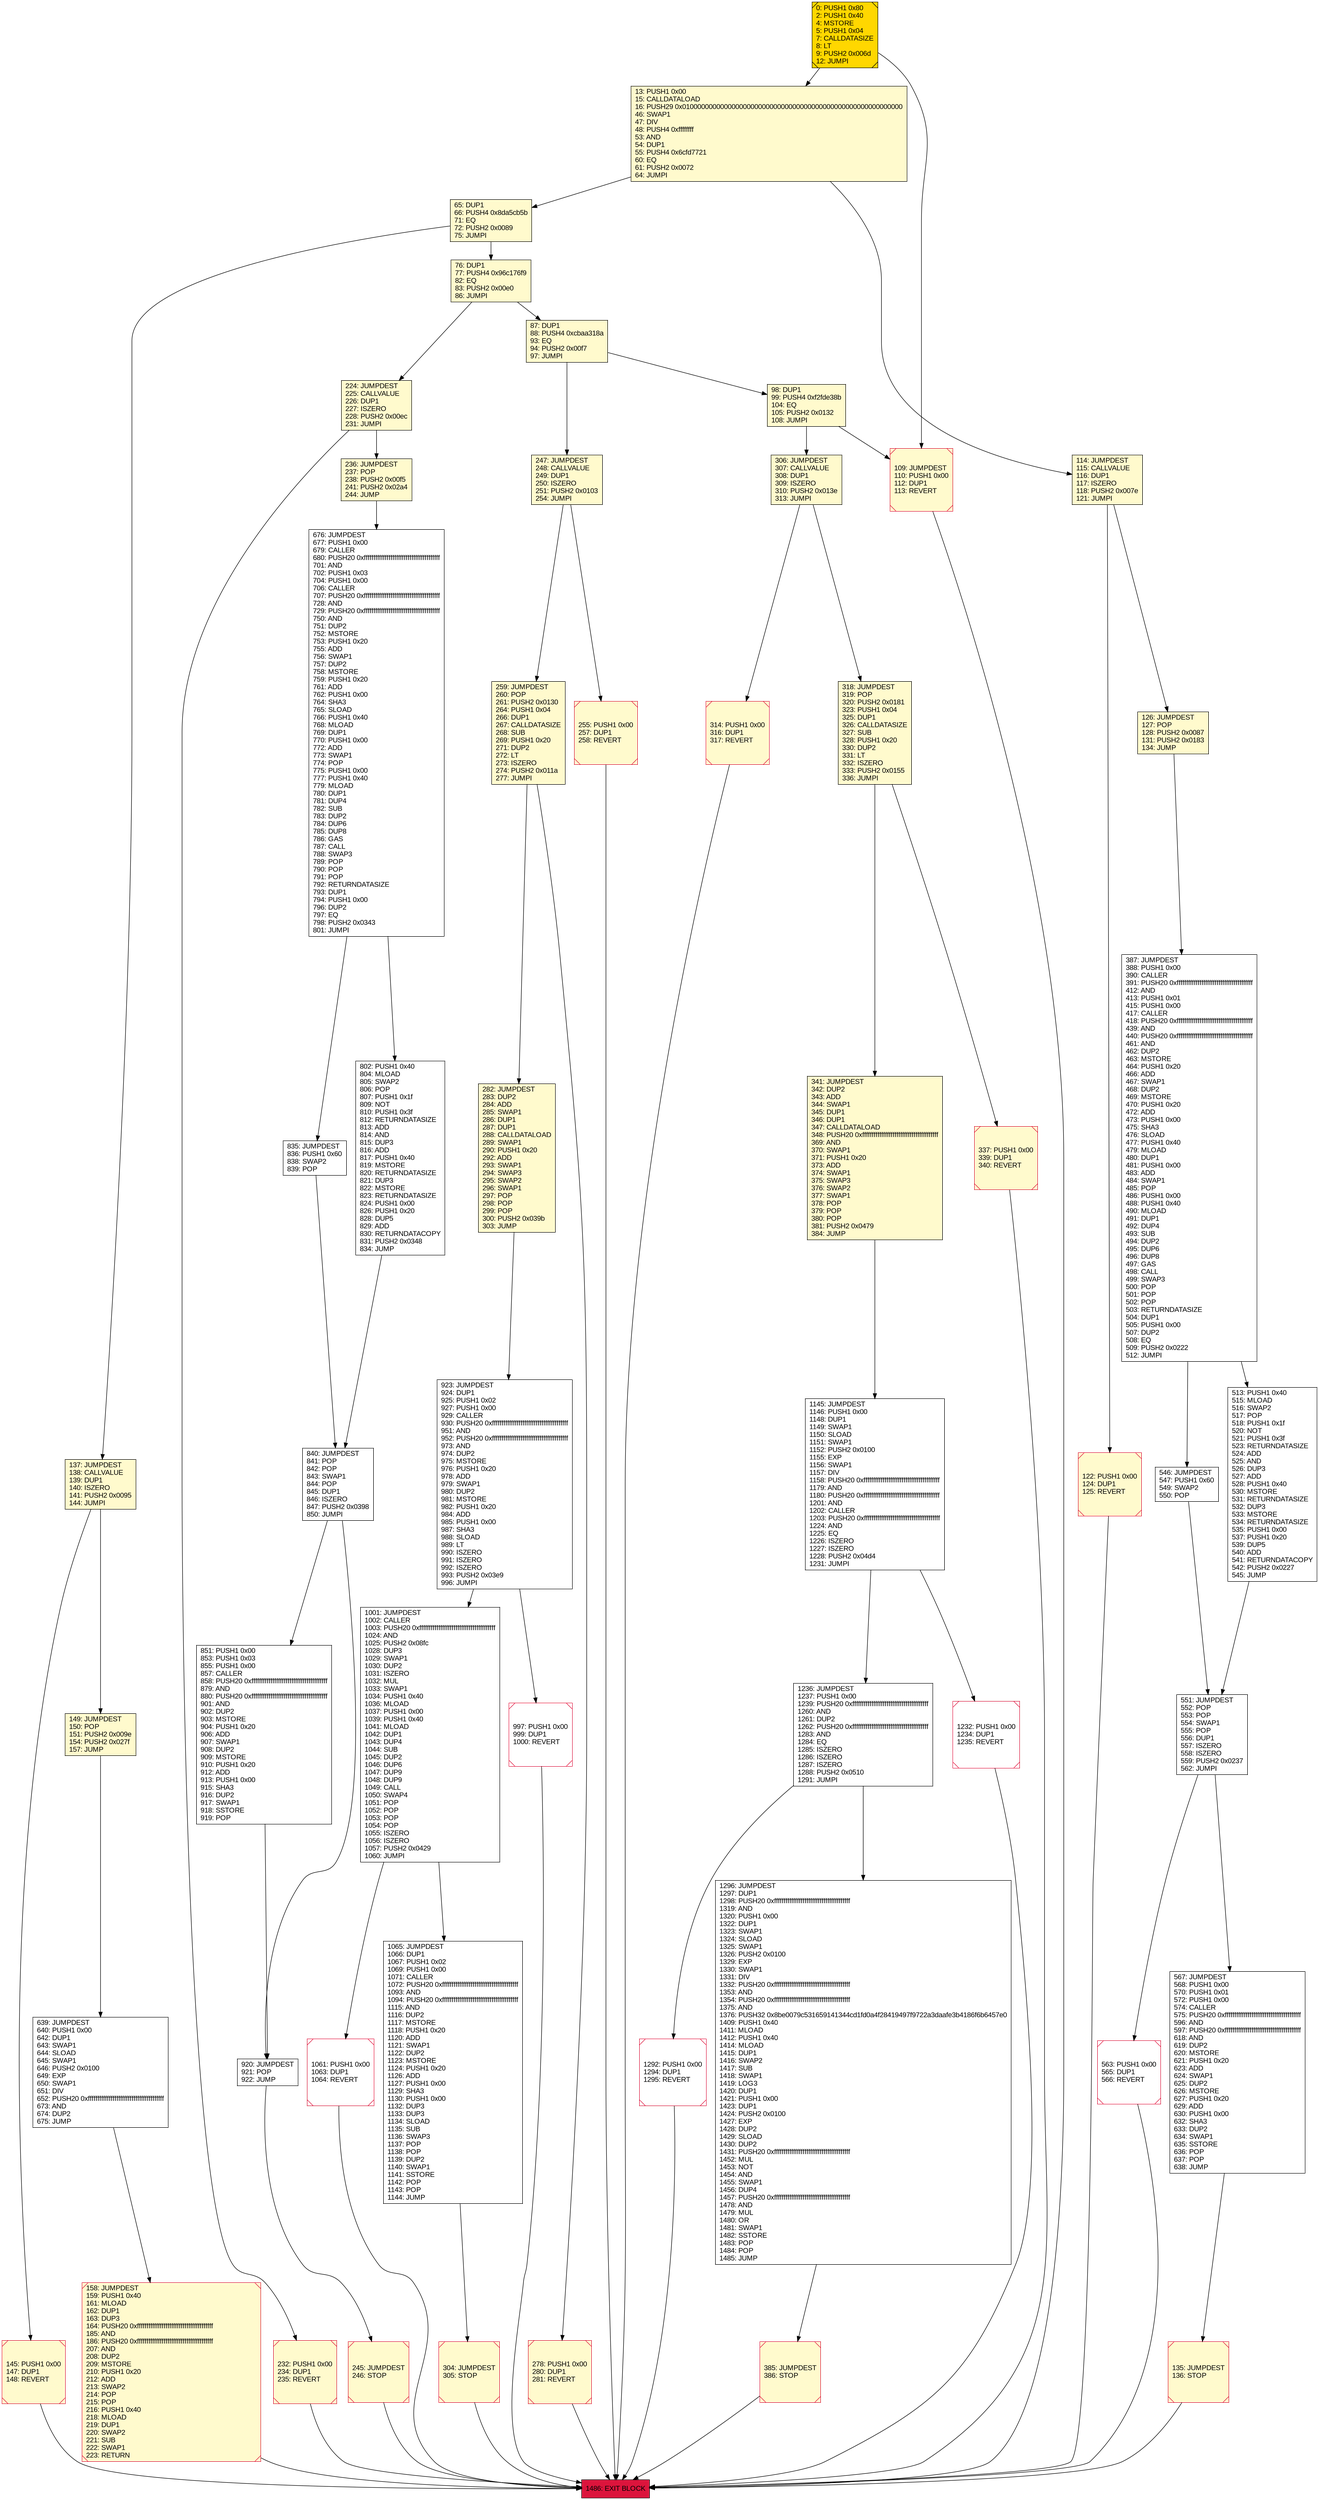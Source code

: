 digraph G {
bgcolor=transparent rankdir=UD;
node [shape=box style=filled color=black fillcolor=white fontname=arial fontcolor=black];
1061 [label="1061: PUSH1 0x00\l1063: DUP1\l1064: REVERT\l" shape=Msquare color=crimson ];
1065 [label="1065: JUMPDEST\l1066: DUP1\l1067: PUSH1 0x02\l1069: PUSH1 0x00\l1071: CALLER\l1072: PUSH20 0xffffffffffffffffffffffffffffffffffffffff\l1093: AND\l1094: PUSH20 0xffffffffffffffffffffffffffffffffffffffff\l1115: AND\l1116: DUP2\l1117: MSTORE\l1118: PUSH1 0x20\l1120: ADD\l1121: SWAP1\l1122: DUP2\l1123: MSTORE\l1124: PUSH1 0x20\l1126: ADD\l1127: PUSH1 0x00\l1129: SHA3\l1130: PUSH1 0x00\l1132: DUP3\l1133: DUP3\l1134: SLOAD\l1135: SUB\l1136: SWAP3\l1137: POP\l1138: POP\l1139: DUP2\l1140: SWAP1\l1141: SSTORE\l1142: POP\l1143: POP\l1144: JUMP\l" ];
563 [label="563: PUSH1 0x00\l565: DUP1\l566: REVERT\l" shape=Msquare color=crimson ];
135 [label="135: JUMPDEST\l136: STOP\l" fillcolor=lemonchiffon shape=Msquare color=crimson ];
851 [label="851: PUSH1 0x00\l853: PUSH1 0x03\l855: PUSH1 0x00\l857: CALLER\l858: PUSH20 0xffffffffffffffffffffffffffffffffffffffff\l879: AND\l880: PUSH20 0xffffffffffffffffffffffffffffffffffffffff\l901: AND\l902: DUP2\l903: MSTORE\l904: PUSH1 0x20\l906: ADD\l907: SWAP1\l908: DUP2\l909: MSTORE\l910: PUSH1 0x20\l912: ADD\l913: PUSH1 0x00\l915: SHA3\l916: DUP2\l917: SWAP1\l918: SSTORE\l919: POP\l" ];
385 [label="385: JUMPDEST\l386: STOP\l" fillcolor=lemonchiffon shape=Msquare color=crimson ];
282 [label="282: JUMPDEST\l283: DUP2\l284: ADD\l285: SWAP1\l286: DUP1\l287: DUP1\l288: CALLDATALOAD\l289: SWAP1\l290: PUSH1 0x20\l292: ADD\l293: SWAP1\l294: SWAP3\l295: SWAP2\l296: SWAP1\l297: POP\l298: POP\l299: POP\l300: PUSH2 0x039b\l303: JUMP\l" fillcolor=lemonchiffon ];
1236 [label="1236: JUMPDEST\l1237: PUSH1 0x00\l1239: PUSH20 0xffffffffffffffffffffffffffffffffffffffff\l1260: AND\l1261: DUP2\l1262: PUSH20 0xffffffffffffffffffffffffffffffffffffffff\l1283: AND\l1284: EQ\l1285: ISZERO\l1286: ISZERO\l1287: ISZERO\l1288: PUSH2 0x0510\l1291: JUMPI\l" ];
387 [label="387: JUMPDEST\l388: PUSH1 0x00\l390: CALLER\l391: PUSH20 0xffffffffffffffffffffffffffffffffffffffff\l412: AND\l413: PUSH1 0x01\l415: PUSH1 0x00\l417: CALLER\l418: PUSH20 0xffffffffffffffffffffffffffffffffffffffff\l439: AND\l440: PUSH20 0xffffffffffffffffffffffffffffffffffffffff\l461: AND\l462: DUP2\l463: MSTORE\l464: PUSH1 0x20\l466: ADD\l467: SWAP1\l468: DUP2\l469: MSTORE\l470: PUSH1 0x20\l472: ADD\l473: PUSH1 0x00\l475: SHA3\l476: SLOAD\l477: PUSH1 0x40\l479: MLOAD\l480: DUP1\l481: PUSH1 0x00\l483: ADD\l484: SWAP1\l485: POP\l486: PUSH1 0x00\l488: PUSH1 0x40\l490: MLOAD\l491: DUP1\l492: DUP4\l493: SUB\l494: DUP2\l495: DUP6\l496: DUP8\l497: GAS\l498: CALL\l499: SWAP3\l500: POP\l501: POP\l502: POP\l503: RETURNDATASIZE\l504: DUP1\l505: PUSH1 0x00\l507: DUP2\l508: EQ\l509: PUSH2 0x0222\l512: JUMPI\l" ];
314 [label="314: PUSH1 0x00\l316: DUP1\l317: REVERT\l" fillcolor=lemonchiffon shape=Msquare color=crimson ];
546 [label="546: JUMPDEST\l547: PUSH1 0x60\l549: SWAP2\l550: POP\l" ];
304 [label="304: JUMPDEST\l305: STOP\l" fillcolor=lemonchiffon shape=Msquare color=crimson ];
65 [label="65: DUP1\l66: PUSH4 0x8da5cb5b\l71: EQ\l72: PUSH2 0x0089\l75: JUMPI\l" fillcolor=lemonchiffon ];
247 [label="247: JUMPDEST\l248: CALLVALUE\l249: DUP1\l250: ISZERO\l251: PUSH2 0x0103\l254: JUMPI\l" fillcolor=lemonchiffon ];
840 [label="840: JUMPDEST\l841: POP\l842: POP\l843: SWAP1\l844: POP\l845: DUP1\l846: ISZERO\l847: PUSH2 0x0398\l850: JUMPI\l" ];
1292 [label="1292: PUSH1 0x00\l1294: DUP1\l1295: REVERT\l" shape=Msquare color=crimson ];
145 [label="145: PUSH1 0x00\l147: DUP1\l148: REVERT\l" fillcolor=lemonchiffon shape=Msquare color=crimson ];
1145 [label="1145: JUMPDEST\l1146: PUSH1 0x00\l1148: DUP1\l1149: SWAP1\l1150: SLOAD\l1151: SWAP1\l1152: PUSH2 0x0100\l1155: EXP\l1156: SWAP1\l1157: DIV\l1158: PUSH20 0xffffffffffffffffffffffffffffffffffffffff\l1179: AND\l1180: PUSH20 0xffffffffffffffffffffffffffffffffffffffff\l1201: AND\l1202: CALLER\l1203: PUSH20 0xffffffffffffffffffffffffffffffffffffffff\l1224: AND\l1225: EQ\l1226: ISZERO\l1227: ISZERO\l1228: PUSH2 0x04d4\l1231: JUMPI\l" ];
306 [label="306: JUMPDEST\l307: CALLVALUE\l308: DUP1\l309: ISZERO\l310: PUSH2 0x013e\l313: JUMPI\l" fillcolor=lemonchiffon ];
318 [label="318: JUMPDEST\l319: POP\l320: PUSH2 0x0181\l323: PUSH1 0x04\l325: DUP1\l326: CALLDATASIZE\l327: SUB\l328: PUSH1 0x20\l330: DUP2\l331: LT\l332: ISZERO\l333: PUSH2 0x0155\l336: JUMPI\l" fillcolor=lemonchiffon ];
98 [label="98: DUP1\l99: PUSH4 0xf2fde38b\l104: EQ\l105: PUSH2 0x0132\l108: JUMPI\l" fillcolor=lemonchiffon ];
278 [label="278: PUSH1 0x00\l280: DUP1\l281: REVERT\l" fillcolor=lemonchiffon shape=Msquare color=crimson ];
1001 [label="1001: JUMPDEST\l1002: CALLER\l1003: PUSH20 0xffffffffffffffffffffffffffffffffffffffff\l1024: AND\l1025: PUSH2 0x08fc\l1028: DUP3\l1029: SWAP1\l1030: DUP2\l1031: ISZERO\l1032: MUL\l1033: SWAP1\l1034: PUSH1 0x40\l1036: MLOAD\l1037: PUSH1 0x00\l1039: PUSH1 0x40\l1041: MLOAD\l1042: DUP1\l1043: DUP4\l1044: SUB\l1045: DUP2\l1046: DUP6\l1047: DUP9\l1048: DUP9\l1049: CALL\l1050: SWAP4\l1051: POP\l1052: POP\l1053: POP\l1054: POP\l1055: ISZERO\l1056: ISZERO\l1057: PUSH2 0x0429\l1060: JUMPI\l" ];
920 [label="920: JUMPDEST\l921: POP\l922: JUMP\l" ];
835 [label="835: JUMPDEST\l836: PUSH1 0x60\l838: SWAP2\l839: POP\l" ];
149 [label="149: JUMPDEST\l150: POP\l151: PUSH2 0x009e\l154: PUSH2 0x027f\l157: JUMP\l" fillcolor=lemonchiffon ];
997 [label="997: PUSH1 0x00\l999: DUP1\l1000: REVERT\l" shape=Msquare color=crimson ];
639 [label="639: JUMPDEST\l640: PUSH1 0x00\l642: DUP1\l643: SWAP1\l644: SLOAD\l645: SWAP1\l646: PUSH2 0x0100\l649: EXP\l650: SWAP1\l651: DIV\l652: PUSH20 0xffffffffffffffffffffffffffffffffffffffff\l673: AND\l674: DUP2\l675: JUMP\l" ];
232 [label="232: PUSH1 0x00\l234: DUP1\l235: REVERT\l" fillcolor=lemonchiffon shape=Msquare color=crimson ];
259 [label="259: JUMPDEST\l260: POP\l261: PUSH2 0x0130\l264: PUSH1 0x04\l266: DUP1\l267: CALLDATASIZE\l268: SUB\l269: PUSH1 0x20\l271: DUP2\l272: LT\l273: ISZERO\l274: PUSH2 0x011a\l277: JUMPI\l" fillcolor=lemonchiffon ];
158 [label="158: JUMPDEST\l159: PUSH1 0x40\l161: MLOAD\l162: DUP1\l163: DUP3\l164: PUSH20 0xffffffffffffffffffffffffffffffffffffffff\l185: AND\l186: PUSH20 0xffffffffffffffffffffffffffffffffffffffff\l207: AND\l208: DUP2\l209: MSTORE\l210: PUSH1 0x20\l212: ADD\l213: SWAP2\l214: POP\l215: POP\l216: PUSH1 0x40\l218: MLOAD\l219: DUP1\l220: SWAP2\l221: SUB\l222: SWAP1\l223: RETURN\l" fillcolor=lemonchiffon shape=Msquare color=crimson ];
1486 [label="1486: EXIT BLOCK\l" fillcolor=crimson ];
13 [label="13: PUSH1 0x00\l15: CALLDATALOAD\l16: PUSH29 0x0100000000000000000000000000000000000000000000000000000000\l46: SWAP1\l47: DIV\l48: PUSH4 0xffffffff\l53: AND\l54: DUP1\l55: PUSH4 0x6cfd7721\l60: EQ\l61: PUSH2 0x0072\l64: JUMPI\l" fillcolor=lemonchiffon ];
567 [label="567: JUMPDEST\l568: PUSH1 0x00\l570: PUSH1 0x01\l572: PUSH1 0x00\l574: CALLER\l575: PUSH20 0xffffffffffffffffffffffffffffffffffffffff\l596: AND\l597: PUSH20 0xffffffffffffffffffffffffffffffffffffffff\l618: AND\l619: DUP2\l620: MSTORE\l621: PUSH1 0x20\l623: ADD\l624: SWAP1\l625: DUP2\l626: MSTORE\l627: PUSH1 0x20\l629: ADD\l630: PUSH1 0x00\l632: SHA3\l633: DUP2\l634: SWAP1\l635: SSTORE\l636: POP\l637: POP\l638: JUMP\l" ];
341 [label="341: JUMPDEST\l342: DUP2\l343: ADD\l344: SWAP1\l345: DUP1\l346: DUP1\l347: CALLDATALOAD\l348: PUSH20 0xffffffffffffffffffffffffffffffffffffffff\l369: AND\l370: SWAP1\l371: PUSH1 0x20\l373: ADD\l374: SWAP1\l375: SWAP3\l376: SWAP2\l377: SWAP1\l378: POP\l379: POP\l380: POP\l381: PUSH2 0x0479\l384: JUMP\l" fillcolor=lemonchiffon ];
551 [label="551: JUMPDEST\l552: POP\l553: POP\l554: SWAP1\l555: POP\l556: DUP1\l557: ISZERO\l558: ISZERO\l559: PUSH2 0x0237\l562: JUMPI\l" ];
923 [label="923: JUMPDEST\l924: DUP1\l925: PUSH1 0x02\l927: PUSH1 0x00\l929: CALLER\l930: PUSH20 0xffffffffffffffffffffffffffffffffffffffff\l951: AND\l952: PUSH20 0xffffffffffffffffffffffffffffffffffffffff\l973: AND\l974: DUP2\l975: MSTORE\l976: PUSH1 0x20\l978: ADD\l979: SWAP1\l980: DUP2\l981: MSTORE\l982: PUSH1 0x20\l984: ADD\l985: PUSH1 0x00\l987: SHA3\l988: SLOAD\l989: LT\l990: ISZERO\l991: ISZERO\l992: ISZERO\l993: PUSH2 0x03e9\l996: JUMPI\l" ];
122 [label="122: PUSH1 0x00\l124: DUP1\l125: REVERT\l" fillcolor=lemonchiffon shape=Msquare color=crimson ];
236 [label="236: JUMPDEST\l237: POP\l238: PUSH2 0x00f5\l241: PUSH2 0x02a4\l244: JUMP\l" fillcolor=lemonchiffon ];
255 [label="255: PUSH1 0x00\l257: DUP1\l258: REVERT\l" fillcolor=lemonchiffon shape=Msquare color=crimson ];
245 [label="245: JUMPDEST\l246: STOP\l" fillcolor=lemonchiffon shape=Msquare color=crimson ];
1296 [label="1296: JUMPDEST\l1297: DUP1\l1298: PUSH20 0xffffffffffffffffffffffffffffffffffffffff\l1319: AND\l1320: PUSH1 0x00\l1322: DUP1\l1323: SWAP1\l1324: SLOAD\l1325: SWAP1\l1326: PUSH2 0x0100\l1329: EXP\l1330: SWAP1\l1331: DIV\l1332: PUSH20 0xffffffffffffffffffffffffffffffffffffffff\l1353: AND\l1354: PUSH20 0xffffffffffffffffffffffffffffffffffffffff\l1375: AND\l1376: PUSH32 0x8be0079c531659141344cd1fd0a4f28419497f9722a3daafe3b4186f6b6457e0\l1409: PUSH1 0x40\l1411: MLOAD\l1412: PUSH1 0x40\l1414: MLOAD\l1415: DUP1\l1416: SWAP2\l1417: SUB\l1418: SWAP1\l1419: LOG3\l1420: DUP1\l1421: PUSH1 0x00\l1423: DUP1\l1424: PUSH2 0x0100\l1427: EXP\l1428: DUP2\l1429: SLOAD\l1430: DUP2\l1431: PUSH20 0xffffffffffffffffffffffffffffffffffffffff\l1452: MUL\l1453: NOT\l1454: AND\l1455: SWAP1\l1456: DUP4\l1457: PUSH20 0xffffffffffffffffffffffffffffffffffffffff\l1478: AND\l1479: MUL\l1480: OR\l1481: SWAP1\l1482: SSTORE\l1483: POP\l1484: POP\l1485: JUMP\l" ];
137 [label="137: JUMPDEST\l138: CALLVALUE\l139: DUP1\l140: ISZERO\l141: PUSH2 0x0095\l144: JUMPI\l" fillcolor=lemonchiffon ];
224 [label="224: JUMPDEST\l225: CALLVALUE\l226: DUP1\l227: ISZERO\l228: PUSH2 0x00ec\l231: JUMPI\l" fillcolor=lemonchiffon ];
802 [label="802: PUSH1 0x40\l804: MLOAD\l805: SWAP2\l806: POP\l807: PUSH1 0x1f\l809: NOT\l810: PUSH1 0x3f\l812: RETURNDATASIZE\l813: ADD\l814: AND\l815: DUP3\l816: ADD\l817: PUSH1 0x40\l819: MSTORE\l820: RETURNDATASIZE\l821: DUP3\l822: MSTORE\l823: RETURNDATASIZE\l824: PUSH1 0x00\l826: PUSH1 0x20\l828: DUP5\l829: ADD\l830: RETURNDATACOPY\l831: PUSH2 0x0348\l834: JUMP\l" ];
109 [label="109: JUMPDEST\l110: PUSH1 0x00\l112: DUP1\l113: REVERT\l" fillcolor=lemonchiffon shape=Msquare color=crimson ];
0 [label="0: PUSH1 0x80\l2: PUSH1 0x40\l4: MSTORE\l5: PUSH1 0x04\l7: CALLDATASIZE\l8: LT\l9: PUSH2 0x006d\l12: JUMPI\l" fillcolor=lemonchiffon shape=Msquare fillcolor=gold ];
114 [label="114: JUMPDEST\l115: CALLVALUE\l116: DUP1\l117: ISZERO\l118: PUSH2 0x007e\l121: JUMPI\l" fillcolor=lemonchiffon ];
76 [label="76: DUP1\l77: PUSH4 0x96c176f9\l82: EQ\l83: PUSH2 0x00e0\l86: JUMPI\l" fillcolor=lemonchiffon ];
126 [label="126: JUMPDEST\l127: POP\l128: PUSH2 0x0087\l131: PUSH2 0x0183\l134: JUMP\l" fillcolor=lemonchiffon ];
337 [label="337: PUSH1 0x00\l339: DUP1\l340: REVERT\l" fillcolor=lemonchiffon shape=Msquare color=crimson ];
1232 [label="1232: PUSH1 0x00\l1234: DUP1\l1235: REVERT\l" shape=Msquare color=crimson ];
513 [label="513: PUSH1 0x40\l515: MLOAD\l516: SWAP2\l517: POP\l518: PUSH1 0x1f\l520: NOT\l521: PUSH1 0x3f\l523: RETURNDATASIZE\l524: ADD\l525: AND\l526: DUP3\l527: ADD\l528: PUSH1 0x40\l530: MSTORE\l531: RETURNDATASIZE\l532: DUP3\l533: MSTORE\l534: RETURNDATASIZE\l535: PUSH1 0x00\l537: PUSH1 0x20\l539: DUP5\l540: ADD\l541: RETURNDATACOPY\l542: PUSH2 0x0227\l545: JUMP\l" ];
87 [label="87: DUP1\l88: PUSH4 0xcbaa318a\l93: EQ\l94: PUSH2 0x00f7\l97: JUMPI\l" fillcolor=lemonchiffon ];
676 [label="676: JUMPDEST\l677: PUSH1 0x00\l679: CALLER\l680: PUSH20 0xffffffffffffffffffffffffffffffffffffffff\l701: AND\l702: PUSH1 0x03\l704: PUSH1 0x00\l706: CALLER\l707: PUSH20 0xffffffffffffffffffffffffffffffffffffffff\l728: AND\l729: PUSH20 0xffffffffffffffffffffffffffffffffffffffff\l750: AND\l751: DUP2\l752: MSTORE\l753: PUSH1 0x20\l755: ADD\l756: SWAP1\l757: DUP2\l758: MSTORE\l759: PUSH1 0x20\l761: ADD\l762: PUSH1 0x00\l764: SHA3\l765: SLOAD\l766: PUSH1 0x40\l768: MLOAD\l769: DUP1\l770: PUSH1 0x00\l772: ADD\l773: SWAP1\l774: POP\l775: PUSH1 0x00\l777: PUSH1 0x40\l779: MLOAD\l780: DUP1\l781: DUP4\l782: SUB\l783: DUP2\l784: DUP6\l785: DUP8\l786: GAS\l787: CALL\l788: SWAP3\l789: POP\l790: POP\l791: POP\l792: RETURNDATASIZE\l793: DUP1\l794: PUSH1 0x00\l796: DUP2\l797: EQ\l798: PUSH2 0x0343\l801: JUMPI\l" ];
0 -> 109;
306 -> 318;
158 -> 1486;
639 -> 158;
98 -> 306;
114 -> 126;
232 -> 1486;
997 -> 1486;
551 -> 567;
76 -> 224;
149 -> 639;
255 -> 1486;
840 -> 920;
122 -> 1486;
76 -> 87;
676 -> 802;
923 -> 997;
236 -> 676;
1065 -> 304;
137 -> 149;
109 -> 1486;
1145 -> 1236;
306 -> 314;
851 -> 920;
513 -> 551;
224 -> 232;
245 -> 1486;
114 -> 122;
13 -> 114;
840 -> 851;
1236 -> 1292;
0 -> 13;
224 -> 236;
387 -> 546;
1001 -> 1061;
337 -> 1486;
1001 -> 1065;
676 -> 835;
1232 -> 1486;
65 -> 76;
567 -> 135;
1145 -> 1232;
318 -> 337;
87 -> 98;
551 -> 563;
1061 -> 1486;
65 -> 137;
802 -> 840;
282 -> 923;
314 -> 1486;
87 -> 247;
137 -> 145;
385 -> 1486;
98 -> 109;
563 -> 1486;
135 -> 1486;
920 -> 245;
259 -> 282;
923 -> 1001;
247 -> 259;
1292 -> 1486;
341 -> 1145;
318 -> 341;
304 -> 1486;
835 -> 840;
387 -> 513;
247 -> 255;
1236 -> 1296;
126 -> 387;
1296 -> 385;
546 -> 551;
13 -> 65;
278 -> 1486;
145 -> 1486;
259 -> 278;
}